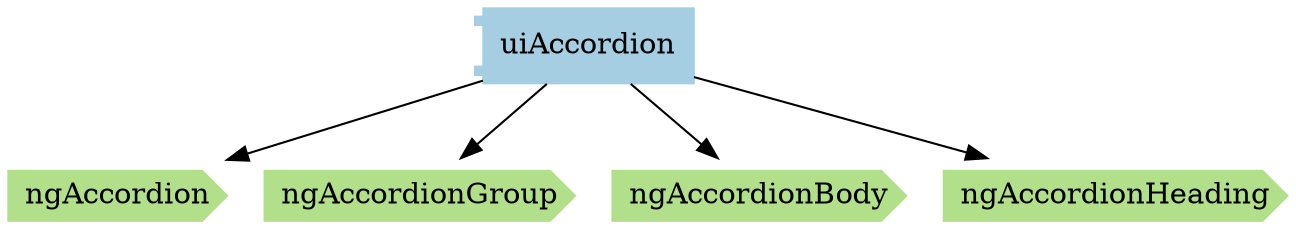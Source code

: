 digraph dependencies {
  node[shape="component",style="filled",colorscheme=paired12]

    node[shape="component"]
    
      "uiAccordion"[label="uiAccordion", color=1]
    

    
      
    

    node[shape="ellipse"]


    
      

      

      

      


      node[shape="cds"]

      

      
        "ngAccordion"[label="ngAccordion", color=3]
      
        "ngAccordionGroup"[label="ngAccordionGroup", color=3]
      
        "ngAccordionBody"[label="ngAccordionBody", color=3]
      
        "ngAccordionHeading"[label="ngAccordionHeading", color=3]
      





      node[shape="ellipse"]
      

      
        "uiAccordion" -> "ngAccordion"
      
        "uiAccordion" -> "ngAccordionGroup"
      
        "uiAccordion" -> "ngAccordionBody"
      
        "uiAccordion" -> "ngAccordionHeading"
      

      

      

      

      











      node[shape="ellipse",style="filled", color=8]
      

      
        
      
        
      
        
      
        
      

      

      

      

      

    
}
